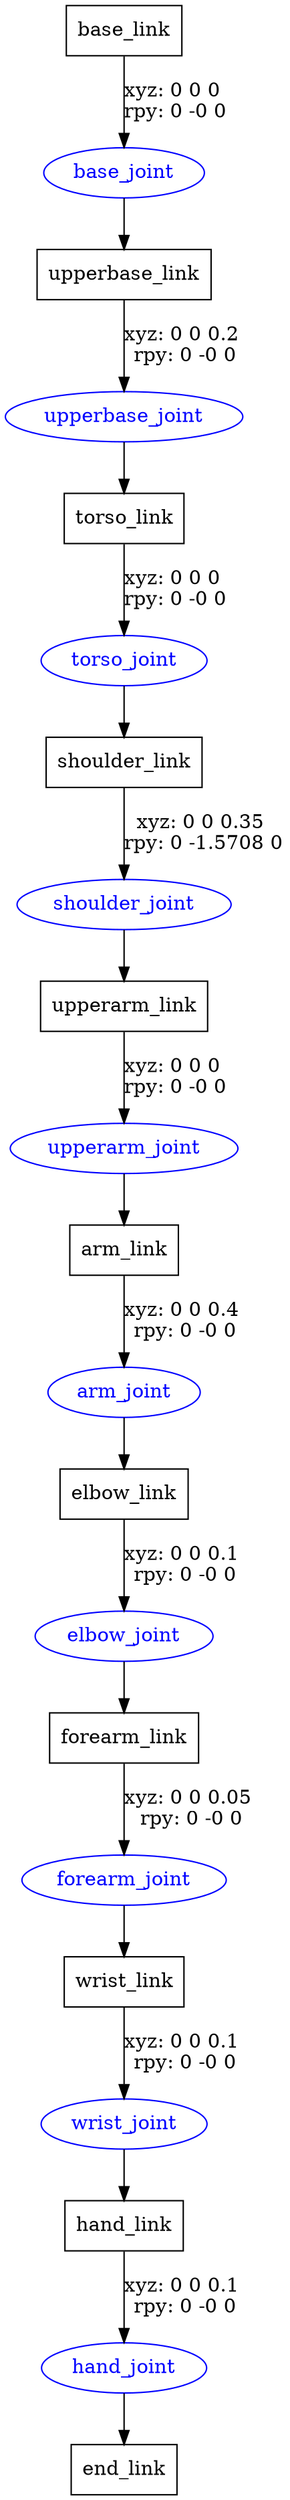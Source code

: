 digraph G {
node [shape=box];
"base_link" [label="base_link"];
"upperbase_link" [label="upperbase_link"];
"torso_link" [label="torso_link"];
"shoulder_link" [label="shoulder_link"];
"upperarm_link" [label="upperarm_link"];
"arm_link" [label="arm_link"];
"elbow_link" [label="elbow_link"];
"forearm_link" [label="forearm_link"];
"wrist_link" [label="wrist_link"];
"hand_link" [label="hand_link"];
"end_link" [label="end_link"];
node [shape=ellipse, color=blue, fontcolor=blue];
"base_link" -> "base_joint" [label="xyz: 0 0 0 \nrpy: 0 -0 0"]
"base_joint" -> "upperbase_link"
"upperbase_link" -> "upperbase_joint" [label="xyz: 0 0 0.2 \nrpy: 0 -0 0"]
"upperbase_joint" -> "torso_link"
"torso_link" -> "torso_joint" [label="xyz: 0 0 0 \nrpy: 0 -0 0"]
"torso_joint" -> "shoulder_link"
"shoulder_link" -> "shoulder_joint" [label="xyz: 0 0 0.35 \nrpy: 0 -1.5708 0"]
"shoulder_joint" -> "upperarm_link"
"upperarm_link" -> "upperarm_joint" [label="xyz: 0 0 0 \nrpy: 0 -0 0"]
"upperarm_joint" -> "arm_link"
"arm_link" -> "arm_joint" [label="xyz: 0 0 0.4 \nrpy: 0 -0 0"]
"arm_joint" -> "elbow_link"
"elbow_link" -> "elbow_joint" [label="xyz: 0 0 0.1 \nrpy: 0 -0 0"]
"elbow_joint" -> "forearm_link"
"forearm_link" -> "forearm_joint" [label="xyz: 0 0 0.05 \nrpy: 0 -0 0"]
"forearm_joint" -> "wrist_link"
"wrist_link" -> "wrist_joint" [label="xyz: 0 0 0.1 \nrpy: 0 -0 0"]
"wrist_joint" -> "hand_link"
"hand_link" -> "hand_joint" [label="xyz: 0 0 0.1 \nrpy: 0 -0 0"]
"hand_joint" -> "end_link"
}
